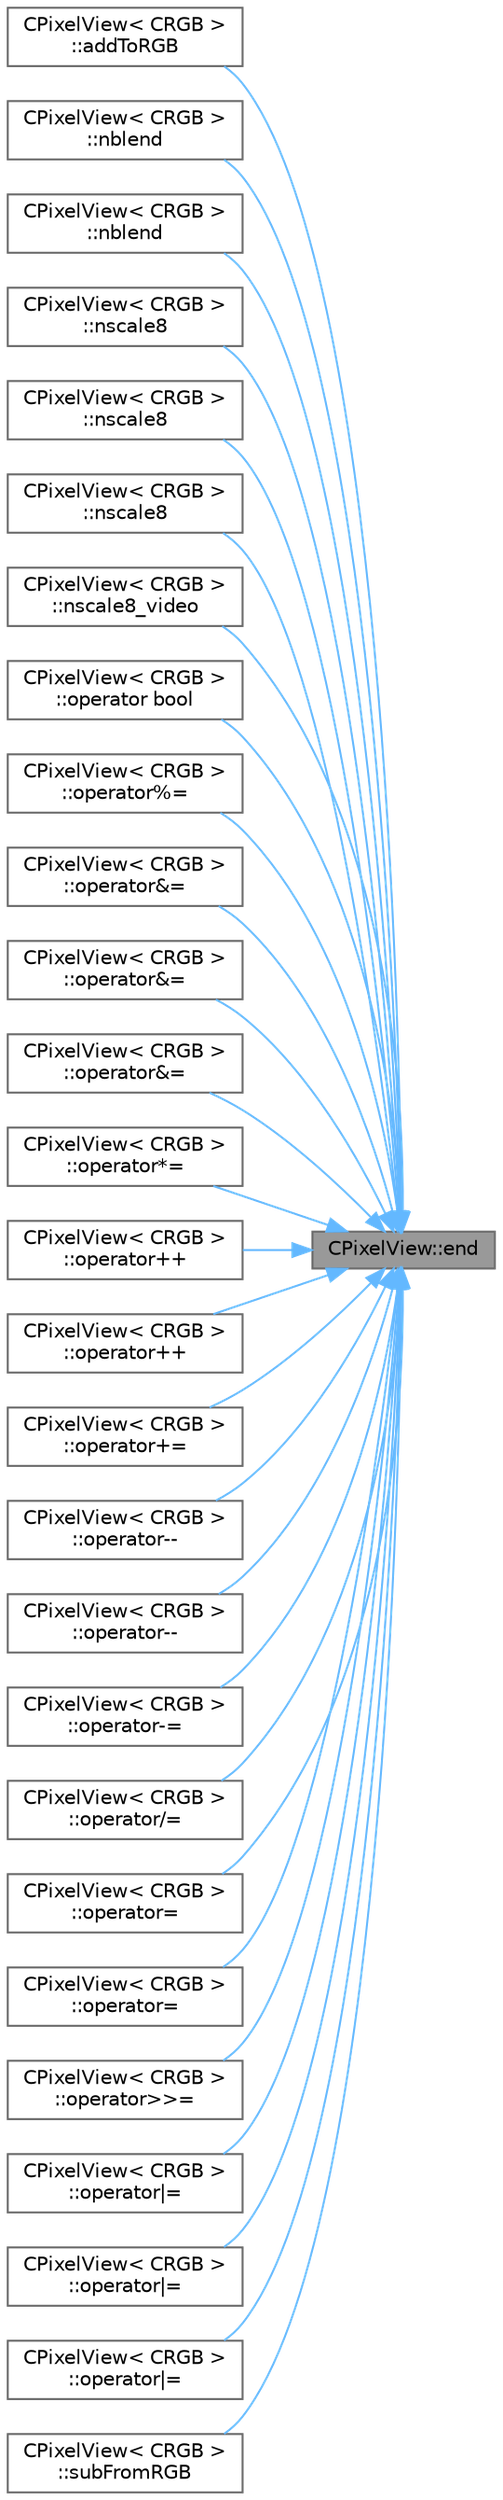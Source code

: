 digraph "CPixelView::end"
{
 // LATEX_PDF_SIZE
  bgcolor="transparent";
  edge [fontname=Helvetica,fontsize=10,labelfontname=Helvetica,labelfontsize=10];
  node [fontname=Helvetica,fontsize=10,shape=box,height=0.2,width=0.4];
  rankdir="RL";
  Node1 [id="Node000001",label="CPixelView::end",height=0.2,width=0.4,color="gray40", fillcolor="grey60", style="filled", fontcolor="black",tooltip="Makes an iterator instance for the end of the LED set."];
  Node1 -> Node2 [id="edge1_Node000001_Node000002",dir="back",color="steelblue1",style="solid",tooltip=" "];
  Node2 [id="Node000002",label="CPixelView\< CRGB \>\l::addToRGB",height=0.2,width=0.4,color="grey40", fillcolor="white", style="filled",URL="$db/df7/class_c_pixel_view_a204a8e8cc2c99e6c172f8802d880a273.html#a204a8e8cc2c99e6c172f8802d880a273",tooltip=" "];
  Node1 -> Node3 [id="edge2_Node000001_Node000003",dir="back",color="steelblue1",style="solid",tooltip=" "];
  Node3 [id="Node000003",label="CPixelView\< CRGB \>\l::nblend",height=0.2,width=0.4,color="grey40", fillcolor="white", style="filled",URL="$db/df7/class_c_pixel_view_ae6f88c914bbead76c70b4eb6a1b11c3f.html#ae6f88c914bbead76c70b4eb6a1b11c3f",tooltip=" "];
  Node1 -> Node4 [id="edge3_Node000001_Node000004",dir="back",color="steelblue1",style="solid",tooltip=" "];
  Node4 [id="Node000004",label="CPixelView\< CRGB \>\l::nblend",height=0.2,width=0.4,color="grey40", fillcolor="white", style="filled",URL="$db/df7/class_c_pixel_view_a89e2018177b3e1db63ed24a083e314a4.html#a89e2018177b3e1db63ed24a083e314a4",tooltip=" "];
  Node1 -> Node5 [id="edge4_Node000001_Node000005",dir="back",color="steelblue1",style="solid",tooltip=" "];
  Node5 [id="Node000005",label="CPixelView\< CRGB \>\l::nscale8",height=0.2,width=0.4,color="grey40", fillcolor="white", style="filled",URL="$db/df7/class_c_pixel_view_ad5716b0d858f691ae8e6452b1dd8dfb4.html#ad5716b0d858f691ae8e6452b1dd8dfb4",tooltip=" "];
  Node1 -> Node6 [id="edge5_Node000001_Node000006",dir="back",color="steelblue1",style="solid",tooltip=" "];
  Node6 [id="Node000006",label="CPixelView\< CRGB \>\l::nscale8",height=0.2,width=0.4,color="grey40", fillcolor="white", style="filled",URL="$db/df7/class_c_pixel_view_a0800d82771bc0a44f8ae24aa94a8065e.html#a0800d82771bc0a44f8ae24aa94a8065e",tooltip=" "];
  Node1 -> Node7 [id="edge6_Node000001_Node000007",dir="back",color="steelblue1",style="solid",tooltip=" "];
  Node7 [id="Node000007",label="CPixelView\< CRGB \>\l::nscale8",height=0.2,width=0.4,color="grey40", fillcolor="white", style="filled",URL="$db/df7/class_c_pixel_view_a96e9aee963f15b008d91ba1cbd9b6f6a.html#a96e9aee963f15b008d91ba1cbd9b6f6a",tooltip=" "];
  Node1 -> Node8 [id="edge7_Node000001_Node000008",dir="back",color="steelblue1",style="solid",tooltip=" "];
  Node8 [id="Node000008",label="CPixelView\< CRGB \>\l::nscale8_video",height=0.2,width=0.4,color="grey40", fillcolor="white", style="filled",URL="$db/df7/class_c_pixel_view_a21ad8bc733a86d742a18c1fc73f85bd0.html#a21ad8bc733a86d742a18c1fc73f85bd0",tooltip=" "];
  Node1 -> Node9 [id="edge8_Node000001_Node000009",dir="back",color="steelblue1",style="solid",tooltip=" "];
  Node9 [id="Node000009",label="CPixelView\< CRGB \>\l::operator bool",height=0.2,width=0.4,color="grey40", fillcolor="white", style="filled",URL="$db/df7/class_c_pixel_view_a48b70c6f162cb898a38431bb63655f79.html#a48b70c6f162cb898a38431bb63655f79",tooltip=" "];
  Node1 -> Node10 [id="edge9_Node000001_Node000010",dir="back",color="steelblue1",style="solid",tooltip=" "];
  Node10 [id="Node000010",label="CPixelView\< CRGB \>\l::operator%=",height=0.2,width=0.4,color="grey40", fillcolor="white", style="filled",URL="$db/df7/class_c_pixel_view_a8e1737d2bb2b56a7f8d4753150c42bb2.html#a8e1737d2bb2b56a7f8d4753150c42bb2",tooltip=" "];
  Node1 -> Node11 [id="edge10_Node000001_Node000011",dir="back",color="steelblue1",style="solid",tooltip=" "];
  Node11 [id="Node000011",label="CPixelView\< CRGB \>\l::operator&=",height=0.2,width=0.4,color="grey40", fillcolor="white", style="filled",URL="$db/df7/class_c_pixel_view_a0cc739d4b533888af8576ac0dd4f05ba.html#a0cc739d4b533888af8576ac0dd4f05ba",tooltip=" "];
  Node1 -> Node12 [id="edge11_Node000001_Node000012",dir="back",color="steelblue1",style="solid",tooltip=" "];
  Node12 [id="Node000012",label="CPixelView\< CRGB \>\l::operator&=",height=0.2,width=0.4,color="grey40", fillcolor="white", style="filled",URL="$db/df7/class_c_pixel_view_a89e81df9b22cc4ebba8977b89795026b.html#a89e81df9b22cc4ebba8977b89795026b",tooltip=" "];
  Node1 -> Node13 [id="edge12_Node000001_Node000013",dir="back",color="steelblue1",style="solid",tooltip=" "];
  Node13 [id="Node000013",label="CPixelView\< CRGB \>\l::operator&=",height=0.2,width=0.4,color="grey40", fillcolor="white", style="filled",URL="$db/df7/class_c_pixel_view_adaee934b6e8be8aeccfe0ba4194eee4c.html#adaee934b6e8be8aeccfe0ba4194eee4c",tooltip=" "];
  Node1 -> Node14 [id="edge13_Node000001_Node000014",dir="back",color="steelblue1",style="solid",tooltip=" "];
  Node14 [id="Node000014",label="CPixelView\< CRGB \>\l::operator*=",height=0.2,width=0.4,color="grey40", fillcolor="white", style="filled",URL="$db/df7/class_c_pixel_view_a35d451dbf7c80bf2be4187c33d5441fa.html#a35d451dbf7c80bf2be4187c33d5441fa",tooltip=" "];
  Node1 -> Node15 [id="edge14_Node000001_Node000015",dir="back",color="steelblue1",style="solid",tooltip=" "];
  Node15 [id="Node000015",label="CPixelView\< CRGB \>\l::operator++",height=0.2,width=0.4,color="grey40", fillcolor="white", style="filled",URL="$db/df7/class_c_pixel_view_a757702588f2e592002031c58fc804112.html#a757702588f2e592002031c58fc804112",tooltip=" "];
  Node1 -> Node16 [id="edge15_Node000001_Node000016",dir="back",color="steelblue1",style="solid",tooltip=" "];
  Node16 [id="Node000016",label="CPixelView\< CRGB \>\l::operator++",height=0.2,width=0.4,color="grey40", fillcolor="white", style="filled",URL="$db/df7/class_c_pixel_view_a5070c88998d0358cacfa52f4f0a311eb.html#a5070c88998d0358cacfa52f4f0a311eb",tooltip=" "];
  Node1 -> Node17 [id="edge16_Node000001_Node000017",dir="back",color="steelblue1",style="solid",tooltip=" "];
  Node17 [id="Node000017",label="CPixelView\< CRGB \>\l::operator+=",height=0.2,width=0.4,color="grey40", fillcolor="white", style="filled",URL="$db/df7/class_c_pixel_view_a556421e218dc5dcc091e3057cf039800.html#a556421e218dc5dcc091e3057cf039800",tooltip=" "];
  Node1 -> Node18 [id="edge17_Node000001_Node000018",dir="back",color="steelblue1",style="solid",tooltip=" "];
  Node18 [id="Node000018",label="CPixelView\< CRGB \>\l::operator--",height=0.2,width=0.4,color="grey40", fillcolor="white", style="filled",URL="$db/df7/class_c_pixel_view_a26fc4457c0121330e0a9c6646ff10139.html#a26fc4457c0121330e0a9c6646ff10139",tooltip=" "];
  Node1 -> Node19 [id="edge18_Node000001_Node000019",dir="back",color="steelblue1",style="solid",tooltip=" "];
  Node19 [id="Node000019",label="CPixelView\< CRGB \>\l::operator--",height=0.2,width=0.4,color="grey40", fillcolor="white", style="filled",URL="$db/df7/class_c_pixel_view_a3bf748c46bc7441342b0d7ee3e1a06cd.html#a3bf748c46bc7441342b0d7ee3e1a06cd",tooltip=" "];
  Node1 -> Node20 [id="edge19_Node000001_Node000020",dir="back",color="steelblue1",style="solid",tooltip=" "];
  Node20 [id="Node000020",label="CPixelView\< CRGB \>\l::operator-=",height=0.2,width=0.4,color="grey40", fillcolor="white", style="filled",URL="$db/df7/class_c_pixel_view_a19021d4ae7200eb1ea5c10449bdff2f4.html#a19021d4ae7200eb1ea5c10449bdff2f4",tooltip=" "];
  Node1 -> Node21 [id="edge20_Node000001_Node000021",dir="back",color="steelblue1",style="solid",tooltip=" "];
  Node21 [id="Node000021",label="CPixelView\< CRGB \>\l::operator/=",height=0.2,width=0.4,color="grey40", fillcolor="white", style="filled",URL="$db/df7/class_c_pixel_view_a96dd8c37339dc0dc945e9d5aa3abb5ce.html#a96dd8c37339dc0dc945e9d5aa3abb5ce",tooltip=" "];
  Node1 -> Node22 [id="edge21_Node000001_Node000022",dir="back",color="steelblue1",style="solid",tooltip=" "];
  Node22 [id="Node000022",label="CPixelView\< CRGB \>\l::operator=",height=0.2,width=0.4,color="grey40", fillcolor="white", style="filled",URL="$db/df7/class_c_pixel_view_a4f18d2253ae4da9dfe07ebdc1bd10756.html#a4f18d2253ae4da9dfe07ebdc1bd10756",tooltip=" "];
  Node1 -> Node23 [id="edge22_Node000001_Node000023",dir="back",color="steelblue1",style="solid",tooltip=" "];
  Node23 [id="Node000023",label="CPixelView\< CRGB \>\l::operator=",height=0.2,width=0.4,color="grey40", fillcolor="white", style="filled",URL="$db/df7/class_c_pixel_view_a5994c3c0cd408a23e75d48169fdb1061.html#a5994c3c0cd408a23e75d48169fdb1061",tooltip=" "];
  Node1 -> Node24 [id="edge23_Node000001_Node000024",dir="back",color="steelblue1",style="solid",tooltip=" "];
  Node24 [id="Node000024",label="CPixelView\< CRGB \>\l::operator\>\>=",height=0.2,width=0.4,color="grey40", fillcolor="white", style="filled",URL="$db/df7/class_c_pixel_view_a9e6ccee7103ca8ee67767eb99f12e08c.html#a9e6ccee7103ca8ee67767eb99f12e08c",tooltip=" "];
  Node1 -> Node25 [id="edge24_Node000001_Node000025",dir="back",color="steelblue1",style="solid",tooltip=" "];
  Node25 [id="Node000025",label="CPixelView\< CRGB \>\l::operator\|=",height=0.2,width=0.4,color="grey40", fillcolor="white", style="filled",URL="$db/df7/class_c_pixel_view_ad33e8b3ba28012a811e4306c808636dc.html#ad33e8b3ba28012a811e4306c808636dc",tooltip=" "];
  Node1 -> Node26 [id="edge25_Node000001_Node000026",dir="back",color="steelblue1",style="solid",tooltip=" "];
  Node26 [id="Node000026",label="CPixelView\< CRGB \>\l::operator\|=",height=0.2,width=0.4,color="grey40", fillcolor="white", style="filled",URL="$db/df7/class_c_pixel_view_a367dc7ea6199d6794dd827c5c92a19e0.html#a367dc7ea6199d6794dd827c5c92a19e0",tooltip=" "];
  Node1 -> Node27 [id="edge26_Node000001_Node000027",dir="back",color="steelblue1",style="solid",tooltip=" "];
  Node27 [id="Node000027",label="CPixelView\< CRGB \>\l::operator\|=",height=0.2,width=0.4,color="grey40", fillcolor="white", style="filled",URL="$db/df7/class_c_pixel_view_ab45dceca9e8e9c56a0f464093aca9b53.html#ab45dceca9e8e9c56a0f464093aca9b53",tooltip=" "];
  Node1 -> Node28 [id="edge27_Node000001_Node000028",dir="back",color="steelblue1",style="solid",tooltip=" "];
  Node28 [id="Node000028",label="CPixelView\< CRGB \>\l::subFromRGB",height=0.2,width=0.4,color="grey40", fillcolor="white", style="filled",URL="$db/df7/class_c_pixel_view_ac9bc563c153ee6968df3d50648295a07.html#ac9bc563c153ee6968df3d50648295a07",tooltip=" "];
}
